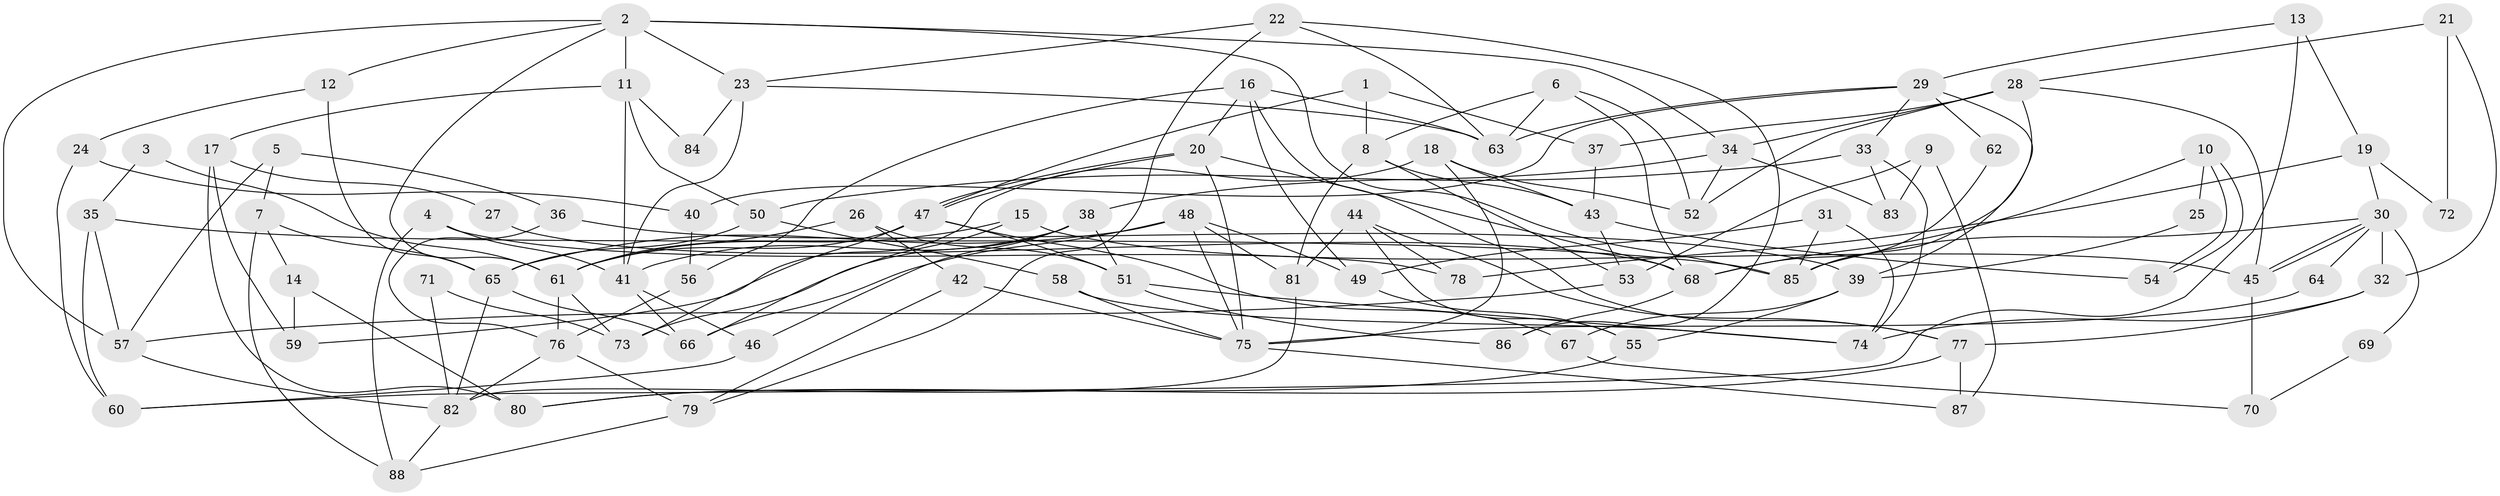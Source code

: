 // coarse degree distribution, {5: 0.08928571428571429, 10: 0.03571428571428571, 4: 0.10714285714285714, 3: 0.23214285714285715, 6: 0.21428571428571427, 7: 0.08928571428571429, 8: 0.08928571428571429, 9: 0.017857142857142856, 2: 0.125}
// Generated by graph-tools (version 1.1) at 2025/42/03/06/25 10:42:00]
// undirected, 88 vertices, 176 edges
graph export_dot {
graph [start="1"]
  node [color=gray90,style=filled];
  1;
  2;
  3;
  4;
  5;
  6;
  7;
  8;
  9;
  10;
  11;
  12;
  13;
  14;
  15;
  16;
  17;
  18;
  19;
  20;
  21;
  22;
  23;
  24;
  25;
  26;
  27;
  28;
  29;
  30;
  31;
  32;
  33;
  34;
  35;
  36;
  37;
  38;
  39;
  40;
  41;
  42;
  43;
  44;
  45;
  46;
  47;
  48;
  49;
  50;
  51;
  52;
  53;
  54;
  55;
  56;
  57;
  58;
  59;
  60;
  61;
  62;
  63;
  64;
  65;
  66;
  67;
  68;
  69;
  70;
  71;
  72;
  73;
  74;
  75;
  76;
  77;
  78;
  79;
  80;
  81;
  82;
  83;
  84;
  85;
  86;
  87;
  88;
  1 -- 8;
  1 -- 47;
  1 -- 37;
  2 -- 23;
  2 -- 61;
  2 -- 11;
  2 -- 12;
  2 -- 34;
  2 -- 57;
  2 -- 85;
  3 -- 61;
  3 -- 35;
  4 -- 41;
  4 -- 88;
  4 -- 78;
  5 -- 36;
  5 -- 7;
  5 -- 57;
  6 -- 8;
  6 -- 63;
  6 -- 52;
  6 -- 68;
  7 -- 65;
  7 -- 14;
  7 -- 88;
  8 -- 53;
  8 -- 81;
  8 -- 43;
  9 -- 87;
  9 -- 83;
  9 -- 53;
  10 -- 54;
  10 -- 54;
  10 -- 68;
  10 -- 25;
  11 -- 41;
  11 -- 17;
  11 -- 50;
  11 -- 84;
  12 -- 65;
  12 -- 24;
  13 -- 60;
  13 -- 29;
  13 -- 19;
  14 -- 59;
  14 -- 80;
  15 -- 66;
  15 -- 45;
  15 -- 61;
  16 -- 20;
  16 -- 63;
  16 -- 49;
  16 -- 56;
  16 -- 77;
  17 -- 80;
  17 -- 27;
  17 -- 59;
  18 -- 52;
  18 -- 43;
  18 -- 59;
  18 -- 75;
  19 -- 30;
  19 -- 72;
  19 -- 78;
  20 -- 47;
  20 -- 47;
  20 -- 75;
  20 -- 68;
  21 -- 32;
  21 -- 28;
  21 -- 72;
  22 -- 86;
  22 -- 79;
  22 -- 23;
  22 -- 63;
  23 -- 41;
  23 -- 63;
  23 -- 84;
  24 -- 60;
  24 -- 40;
  25 -- 39;
  26 -- 51;
  26 -- 61;
  26 -- 42;
  27 -- 68;
  28 -- 37;
  28 -- 34;
  28 -- 45;
  28 -- 52;
  28 -- 85;
  29 -- 63;
  29 -- 40;
  29 -- 33;
  29 -- 39;
  29 -- 62;
  30 -- 85;
  30 -- 45;
  30 -- 45;
  30 -- 32;
  30 -- 64;
  30 -- 69;
  31 -- 74;
  31 -- 85;
  31 -- 49;
  32 -- 74;
  32 -- 77;
  33 -- 50;
  33 -- 74;
  33 -- 83;
  34 -- 52;
  34 -- 38;
  34 -- 83;
  35 -- 85;
  35 -- 57;
  35 -- 60;
  36 -- 76;
  36 -- 39;
  37 -- 43;
  38 -- 51;
  38 -- 41;
  38 -- 46;
  38 -- 73;
  39 -- 55;
  39 -- 67;
  40 -- 56;
  41 -- 66;
  41 -- 46;
  42 -- 79;
  42 -- 75;
  43 -- 53;
  43 -- 54;
  44 -- 78;
  44 -- 77;
  44 -- 55;
  44 -- 81;
  45 -- 70;
  46 -- 60;
  47 -- 73;
  47 -- 51;
  47 -- 61;
  47 -- 67;
  48 -- 75;
  48 -- 49;
  48 -- 65;
  48 -- 66;
  48 -- 81;
  49 -- 55;
  50 -- 65;
  50 -- 58;
  51 -- 74;
  51 -- 86;
  53 -- 57;
  55 -- 80;
  56 -- 76;
  57 -- 82;
  58 -- 75;
  58 -- 74;
  61 -- 73;
  61 -- 76;
  62 -- 68;
  64 -- 75;
  65 -- 82;
  65 -- 66;
  67 -- 70;
  68 -- 86;
  69 -- 70;
  71 -- 82;
  71 -- 73;
  75 -- 87;
  76 -- 82;
  76 -- 79;
  77 -- 80;
  77 -- 87;
  79 -- 88;
  81 -- 82;
  82 -- 88;
}
